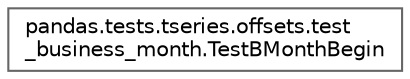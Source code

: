 digraph "Graphical Class Hierarchy"
{
 // LATEX_PDF_SIZE
  bgcolor="transparent";
  edge [fontname=Helvetica,fontsize=10,labelfontname=Helvetica,labelfontsize=10];
  node [fontname=Helvetica,fontsize=10,shape=box,height=0.2,width=0.4];
  rankdir="LR";
  Node0 [id="Node000000",label="pandas.tests.tseries.offsets.test\l_business_month.TestBMonthBegin",height=0.2,width=0.4,color="grey40", fillcolor="white", style="filled",URL="$d7/d28/classpandas_1_1tests_1_1tseries_1_1offsets_1_1test__business__month_1_1TestBMonthBegin.html",tooltip=" "];
}
